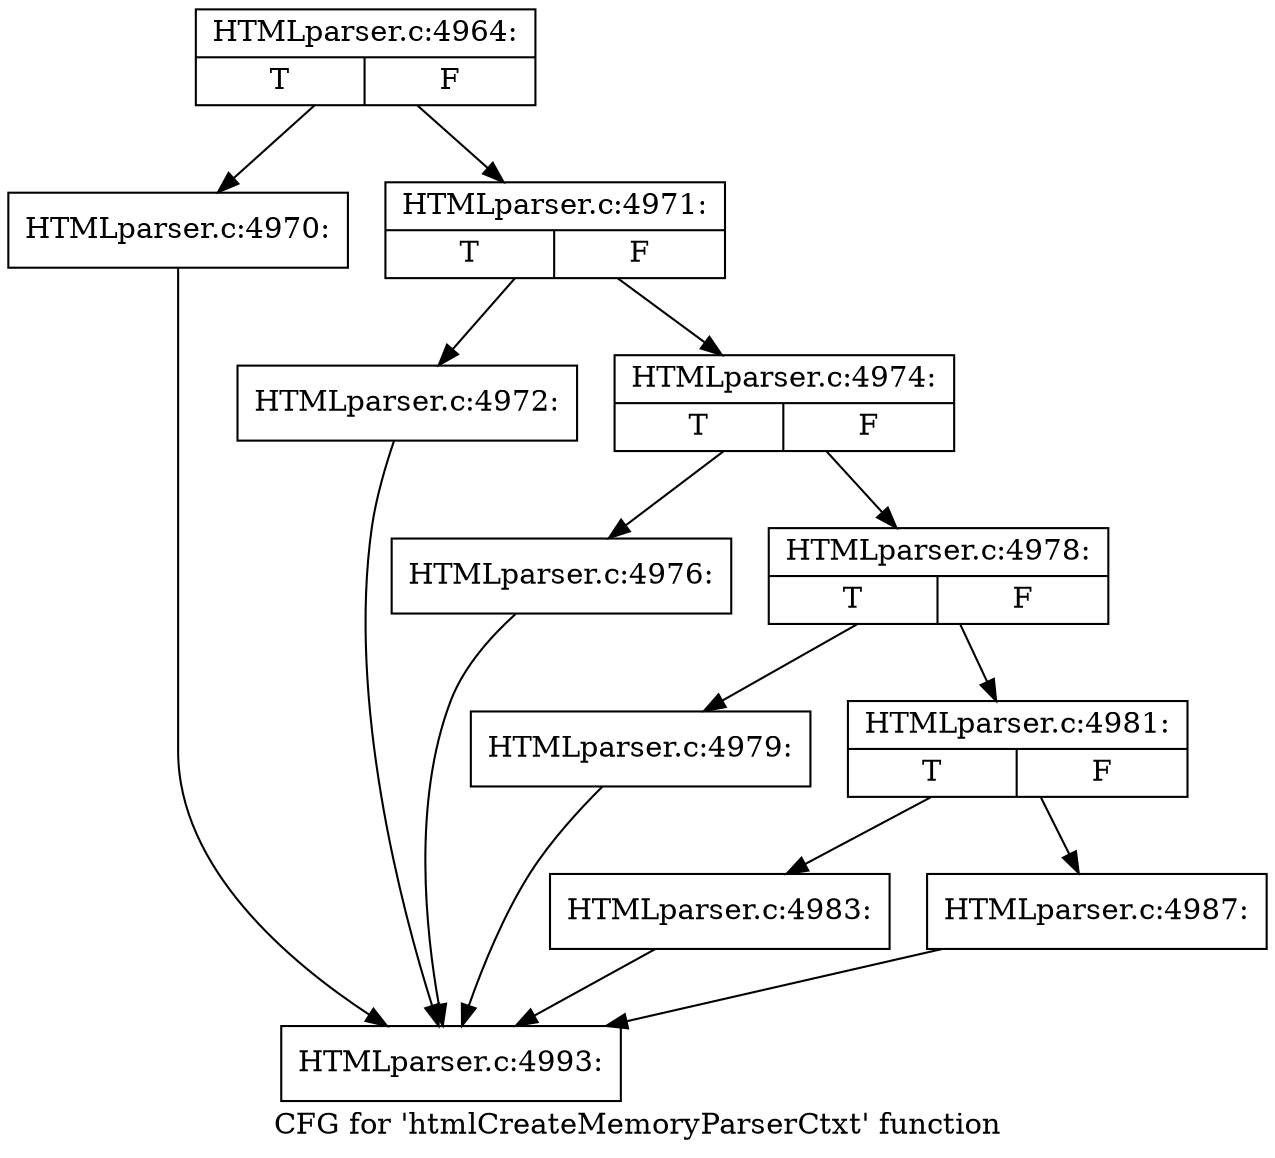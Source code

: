 digraph "CFG for 'htmlCreateMemoryParserCtxt' function" {
	label="CFG for 'htmlCreateMemoryParserCtxt' function";

	Node0x3cdc5f0 [shape=record,label="{HTMLparser.c:4964:|{<s0>T|<s1>F}}"];
	Node0x3cdc5f0 -> Node0x3cdeba0;
	Node0x3cdc5f0 -> Node0x3cdebf0;
	Node0x3cdeba0 [shape=record,label="{HTMLparser.c:4970:}"];
	Node0x3cdeba0 -> Node0x3cdd050;
	Node0x3cdebf0 [shape=record,label="{HTMLparser.c:4971:|{<s0>T|<s1>F}}"];
	Node0x3cdebf0 -> Node0x3cdf050;
	Node0x3cdebf0 -> Node0x3cdf0a0;
	Node0x3cdf050 [shape=record,label="{HTMLparser.c:4972:}"];
	Node0x3cdf050 -> Node0x3cdd050;
	Node0x3cdf0a0 [shape=record,label="{HTMLparser.c:4974:|{<s0>T|<s1>F}}"];
	Node0x3cdf0a0 -> Node0x3cdf680;
	Node0x3cdf0a0 -> Node0x3cdf6d0;
	Node0x3cdf680 [shape=record,label="{HTMLparser.c:4976:}"];
	Node0x3cdf680 -> Node0x3cdd050;
	Node0x3cdf6d0 [shape=record,label="{HTMLparser.c:4978:|{<s0>T|<s1>F}}"];
	Node0x3cdf6d0 -> Node0x3ce03f0;
	Node0x3cdf6d0 -> Node0x3ce0810;
	Node0x3ce03f0 [shape=record,label="{HTMLparser.c:4979:}"];
	Node0x3ce03f0 -> Node0x3cdd050;
	Node0x3ce0810 [shape=record,label="{HTMLparser.c:4981:|{<s0>T|<s1>F}}"];
	Node0x3ce0810 -> Node0x3ce0df0;
	Node0x3ce0810 -> Node0x3ce10c0;
	Node0x3ce0df0 [shape=record,label="{HTMLparser.c:4983:}"];
	Node0x3ce0df0 -> Node0x3cdd050;
	Node0x3ce10c0 [shape=record,label="{HTMLparser.c:4987:}"];
	Node0x3ce10c0 -> Node0x3cdd050;
	Node0x3cdd050 [shape=record,label="{HTMLparser.c:4993:}"];
}
